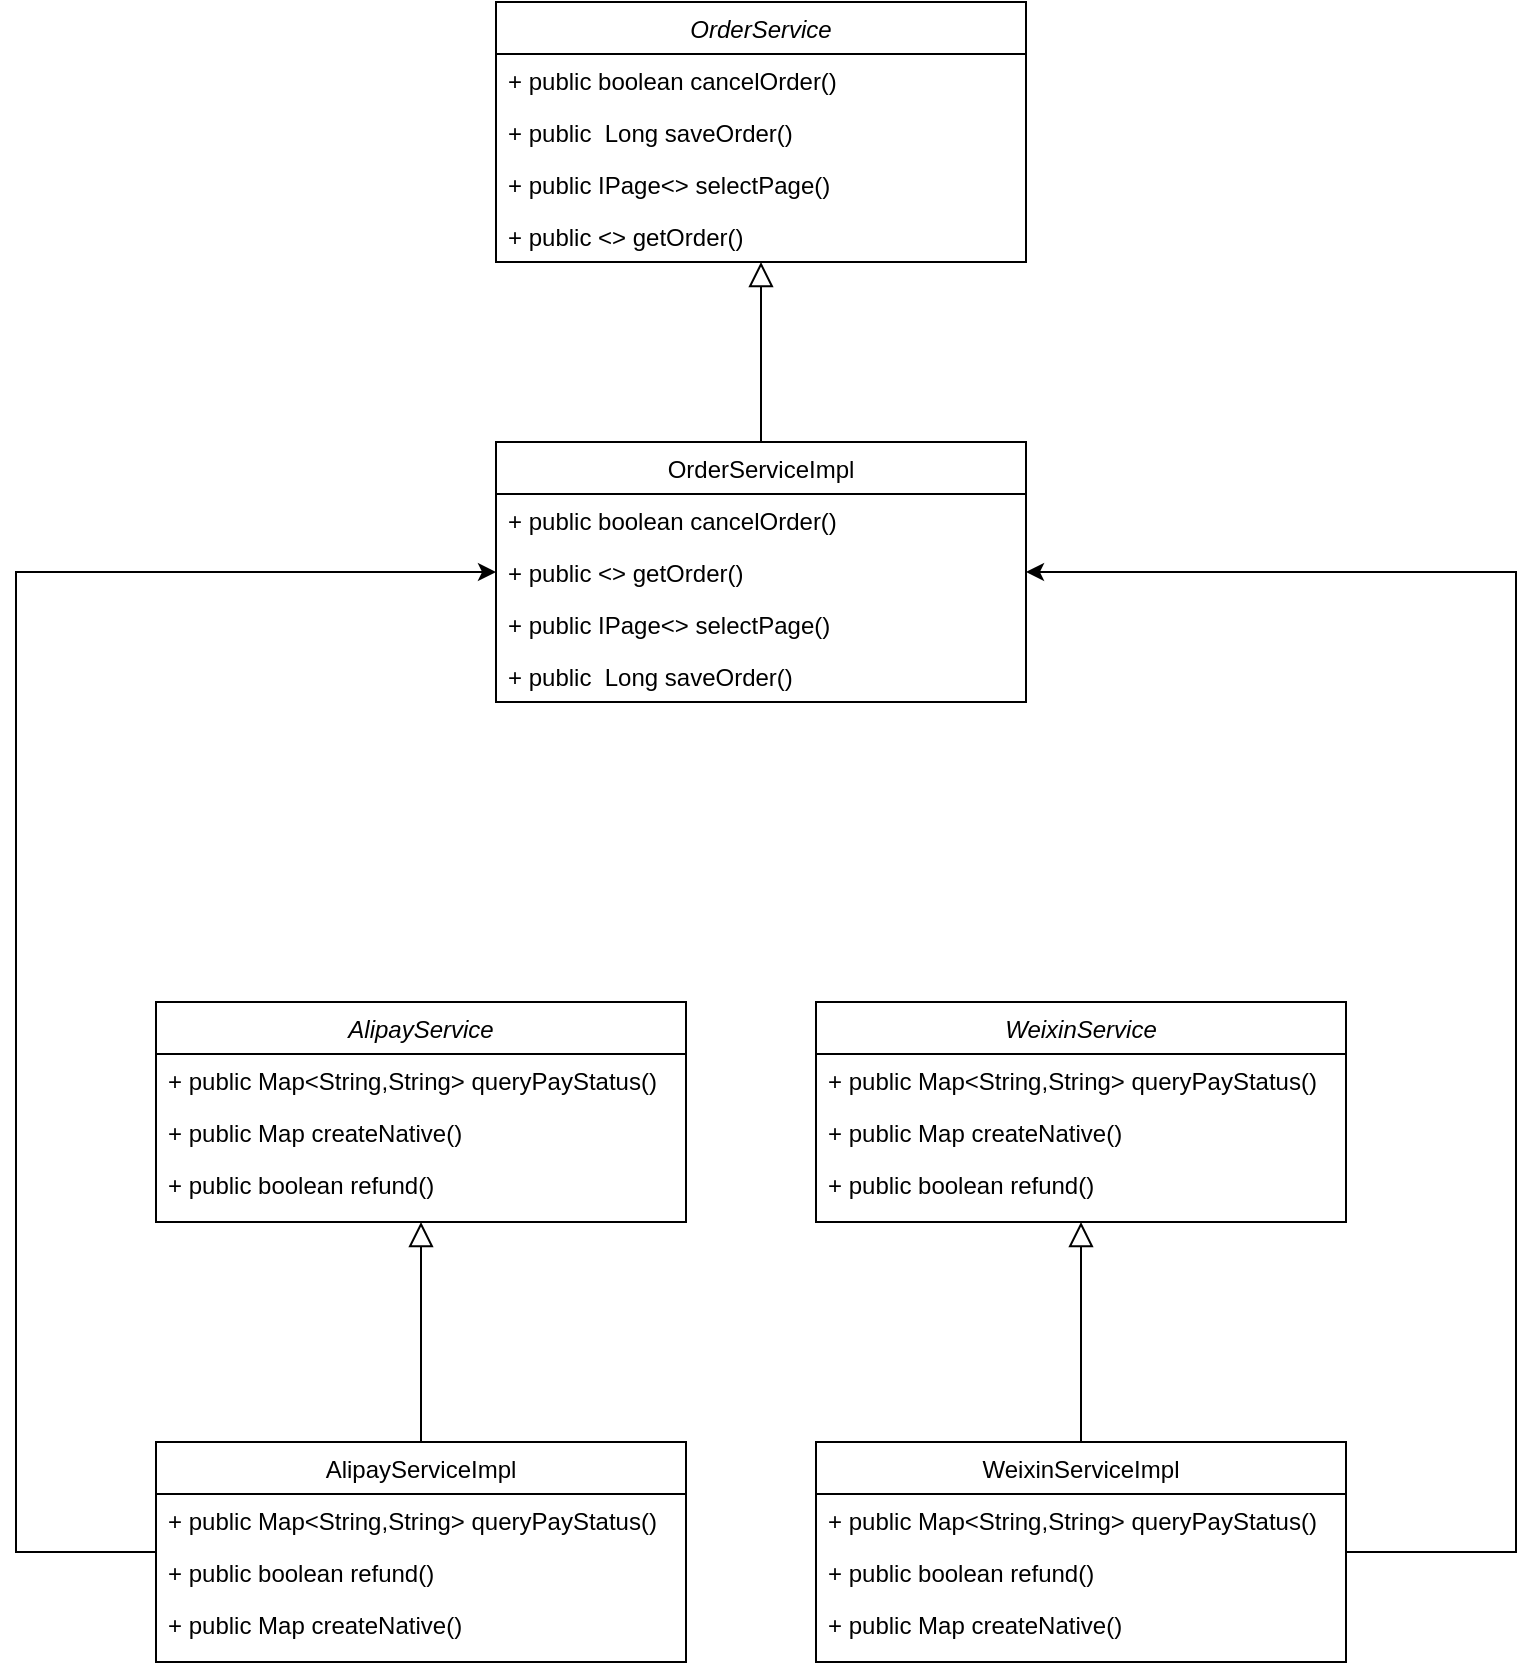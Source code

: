 <mxfile version="19.0.0" type="github">
  <diagram id="C5RBs43oDa-KdzZeNtuy" name="Page-1">
    <mxGraphModel dx="899" dy="1028" grid="1" gridSize="10" guides="1" tooltips="1" connect="1" arrows="1" fold="1" page="1" pageScale="1" pageWidth="827" pageHeight="1169" math="0" shadow="0">
      <root>
        <mxCell id="WIyWlLk6GJQsqaUBKTNV-0" />
        <mxCell id="WIyWlLk6GJQsqaUBKTNV-1" parent="WIyWlLk6GJQsqaUBKTNV-0" />
        <mxCell id="tTJYjtSSK5r7J9hHDgjI-0" value="AlipayService" style="swimlane;fontStyle=2;align=center;verticalAlign=top;childLayout=stackLayout;horizontal=1;startSize=26;horizontalStack=0;resizeParent=1;resizeLast=0;collapsible=1;marginBottom=0;rounded=0;shadow=0;strokeWidth=1;" vertex="1" parent="WIyWlLk6GJQsqaUBKTNV-1">
          <mxGeometry x="90" y="730" width="265" height="110" as="geometry">
            <mxRectangle x="230" y="140" width="160" height="26" as="alternateBounds" />
          </mxGeometry>
        </mxCell>
        <mxCell id="tTJYjtSSK5r7J9hHDgjI-1" value="+ public Map&lt;String,String&gt; queryPayStatus()" style="text;align=left;verticalAlign=top;spacingLeft=4;spacingRight=4;overflow=hidden;rotatable=0;points=[[0,0.5],[1,0.5]];portConstraint=eastwest;" vertex="1" parent="tTJYjtSSK5r7J9hHDgjI-0">
          <mxGeometry y="26" width="265" height="26" as="geometry" />
        </mxCell>
        <mxCell id="tTJYjtSSK5r7J9hHDgjI-2" value="+ public Map createNative()" style="text;align=left;verticalAlign=top;spacingLeft=4;spacingRight=4;overflow=hidden;rotatable=0;points=[[0,0.5],[1,0.5]];portConstraint=eastwest;rounded=0;shadow=0;html=0;" vertex="1" parent="tTJYjtSSK5r7J9hHDgjI-0">
          <mxGeometry y="52" width="265" height="26" as="geometry" />
        </mxCell>
        <mxCell id="tTJYjtSSK5r7J9hHDgjI-7" value="+ public boolean refund()" style="text;align=left;verticalAlign=top;spacingLeft=4;spacingRight=4;overflow=hidden;rotatable=0;points=[[0,0.5],[1,0.5]];portConstraint=eastwest;rounded=0;shadow=0;html=0;" vertex="1" parent="tTJYjtSSK5r7J9hHDgjI-0">
          <mxGeometry y="78" width="265" height="26" as="geometry" />
        </mxCell>
        <mxCell id="tTJYjtSSK5r7J9hHDgjI-38" style="edgeStyle=orthogonalEdgeStyle;rounded=0;orthogonalLoop=1;jettySize=auto;html=1;entryX=0;entryY=0.5;entryDx=0;entryDy=0;" edge="1" parent="WIyWlLk6GJQsqaUBKTNV-1" source="tTJYjtSSK5r7J9hHDgjI-3" target="tTJYjtSSK5r7J9hHDgjI-34">
          <mxGeometry relative="1" as="geometry">
            <Array as="points">
              <mxPoint x="20" y="1005" />
              <mxPoint x="20" y="515" />
            </Array>
          </mxGeometry>
        </mxCell>
        <mxCell id="tTJYjtSSK5r7J9hHDgjI-3" value="AlipayServiceImpl" style="swimlane;fontStyle=0;align=center;verticalAlign=top;childLayout=stackLayout;horizontal=1;startSize=26;horizontalStack=0;resizeParent=1;resizeLast=0;collapsible=1;marginBottom=0;rounded=0;shadow=0;strokeWidth=1;" vertex="1" parent="WIyWlLk6GJQsqaUBKTNV-1">
          <mxGeometry x="90" y="950" width="265" height="110" as="geometry">
            <mxRectangle x="130" y="380" width="160" height="26" as="alternateBounds" />
          </mxGeometry>
        </mxCell>
        <mxCell id="tTJYjtSSK5r7J9hHDgjI-9" value="+ public Map&lt;String,String&gt; queryPayStatus()" style="text;align=left;verticalAlign=top;spacingLeft=4;spacingRight=4;overflow=hidden;rotatable=0;points=[[0,0.5],[1,0.5]];portConstraint=eastwest;" vertex="1" parent="tTJYjtSSK5r7J9hHDgjI-3">
          <mxGeometry y="26" width="265" height="26" as="geometry" />
        </mxCell>
        <mxCell id="tTJYjtSSK5r7J9hHDgjI-11" value="+ public boolean refund()" style="text;align=left;verticalAlign=top;spacingLeft=4;spacingRight=4;overflow=hidden;rotatable=0;points=[[0,0.5],[1,0.5]];portConstraint=eastwest;rounded=0;shadow=0;html=0;" vertex="1" parent="tTJYjtSSK5r7J9hHDgjI-3">
          <mxGeometry y="52" width="265" height="26" as="geometry" />
        </mxCell>
        <mxCell id="tTJYjtSSK5r7J9hHDgjI-10" value="+ public Map createNative()" style="text;align=left;verticalAlign=top;spacingLeft=4;spacingRight=4;overflow=hidden;rotatable=0;points=[[0,0.5],[1,0.5]];portConstraint=eastwest;rounded=0;shadow=0;html=0;" vertex="1" parent="tTJYjtSSK5r7J9hHDgjI-3">
          <mxGeometry y="78" width="265" height="26" as="geometry" />
        </mxCell>
        <mxCell id="tTJYjtSSK5r7J9hHDgjI-6" value="" style="endArrow=block;endSize=10;endFill=0;shadow=0;strokeWidth=1;rounded=0;edgeStyle=elbowEdgeStyle;elbow=vertical;" edge="1" parent="WIyWlLk6GJQsqaUBKTNV-1" source="tTJYjtSSK5r7J9hHDgjI-3" target="tTJYjtSSK5r7J9hHDgjI-0">
          <mxGeometry width="160" relative="1" as="geometry">
            <mxPoint x="65" y="823" as="sourcePoint" />
            <mxPoint x="65" y="823" as="targetPoint" />
          </mxGeometry>
        </mxCell>
        <mxCell id="tTJYjtSSK5r7J9hHDgjI-12" value="WeixinService" style="swimlane;fontStyle=2;align=center;verticalAlign=top;childLayout=stackLayout;horizontal=1;startSize=26;horizontalStack=0;resizeParent=1;resizeLast=0;collapsible=1;marginBottom=0;rounded=0;shadow=0;strokeWidth=1;" vertex="1" parent="WIyWlLk6GJQsqaUBKTNV-1">
          <mxGeometry x="420" y="730" width="265" height="110" as="geometry">
            <mxRectangle x="230" y="140" width="160" height="26" as="alternateBounds" />
          </mxGeometry>
        </mxCell>
        <mxCell id="tTJYjtSSK5r7J9hHDgjI-13" value="+ public Map&lt;String,String&gt; queryPayStatus()" style="text;align=left;verticalAlign=top;spacingLeft=4;spacingRight=4;overflow=hidden;rotatable=0;points=[[0,0.5],[1,0.5]];portConstraint=eastwest;" vertex="1" parent="tTJYjtSSK5r7J9hHDgjI-12">
          <mxGeometry y="26" width="265" height="26" as="geometry" />
        </mxCell>
        <mxCell id="tTJYjtSSK5r7J9hHDgjI-14" value="+ public Map createNative()" style="text;align=left;verticalAlign=top;spacingLeft=4;spacingRight=4;overflow=hidden;rotatable=0;points=[[0,0.5],[1,0.5]];portConstraint=eastwest;rounded=0;shadow=0;html=0;" vertex="1" parent="tTJYjtSSK5r7J9hHDgjI-12">
          <mxGeometry y="52" width="265" height="26" as="geometry" />
        </mxCell>
        <mxCell id="tTJYjtSSK5r7J9hHDgjI-15" value="+ public boolean refund()" style="text;align=left;verticalAlign=top;spacingLeft=4;spacingRight=4;overflow=hidden;rotatable=0;points=[[0,0.5],[1,0.5]];portConstraint=eastwest;rounded=0;shadow=0;html=0;" vertex="1" parent="tTJYjtSSK5r7J9hHDgjI-12">
          <mxGeometry y="78" width="265" height="26" as="geometry" />
        </mxCell>
        <mxCell id="tTJYjtSSK5r7J9hHDgjI-37" style="edgeStyle=orthogonalEdgeStyle;rounded=0;orthogonalLoop=1;jettySize=auto;html=1;entryX=1;entryY=0.5;entryDx=0;entryDy=0;" edge="1" parent="WIyWlLk6GJQsqaUBKTNV-1" source="tTJYjtSSK5r7J9hHDgjI-16" target="tTJYjtSSK5r7J9hHDgjI-34">
          <mxGeometry relative="1" as="geometry">
            <Array as="points">
              <mxPoint x="770" y="1005" />
              <mxPoint x="770" y="515" />
            </Array>
          </mxGeometry>
        </mxCell>
        <mxCell id="tTJYjtSSK5r7J9hHDgjI-16" value="WeixinServiceImpl" style="swimlane;fontStyle=0;align=center;verticalAlign=top;childLayout=stackLayout;horizontal=1;startSize=26;horizontalStack=0;resizeParent=1;resizeLast=0;collapsible=1;marginBottom=0;rounded=0;shadow=0;strokeWidth=1;" vertex="1" parent="WIyWlLk6GJQsqaUBKTNV-1">
          <mxGeometry x="420" y="950" width="265" height="110" as="geometry">
            <mxRectangle x="130" y="380" width="160" height="26" as="alternateBounds" />
          </mxGeometry>
        </mxCell>
        <mxCell id="tTJYjtSSK5r7J9hHDgjI-17" value="+ public Map&lt;String,String&gt; queryPayStatus()" style="text;align=left;verticalAlign=top;spacingLeft=4;spacingRight=4;overflow=hidden;rotatable=0;points=[[0,0.5],[1,0.5]];portConstraint=eastwest;" vertex="1" parent="tTJYjtSSK5r7J9hHDgjI-16">
          <mxGeometry y="26" width="265" height="26" as="geometry" />
        </mxCell>
        <mxCell id="tTJYjtSSK5r7J9hHDgjI-18" value="+ public boolean refund()" style="text;align=left;verticalAlign=top;spacingLeft=4;spacingRight=4;overflow=hidden;rotatable=0;points=[[0,0.5],[1,0.5]];portConstraint=eastwest;rounded=0;shadow=0;html=0;" vertex="1" parent="tTJYjtSSK5r7J9hHDgjI-16">
          <mxGeometry y="52" width="265" height="26" as="geometry" />
        </mxCell>
        <mxCell id="tTJYjtSSK5r7J9hHDgjI-19" value="+ public Map createNative()" style="text;align=left;verticalAlign=top;spacingLeft=4;spacingRight=4;overflow=hidden;rotatable=0;points=[[0,0.5],[1,0.5]];portConstraint=eastwest;rounded=0;shadow=0;html=0;" vertex="1" parent="tTJYjtSSK5r7J9hHDgjI-16">
          <mxGeometry y="78" width="265" height="26" as="geometry" />
        </mxCell>
        <mxCell id="tTJYjtSSK5r7J9hHDgjI-20" value="" style="endArrow=block;endSize=10;endFill=0;shadow=0;strokeWidth=1;rounded=0;edgeStyle=elbowEdgeStyle;elbow=vertical;" edge="1" parent="WIyWlLk6GJQsqaUBKTNV-1" source="tTJYjtSSK5r7J9hHDgjI-16" target="tTJYjtSSK5r7J9hHDgjI-12">
          <mxGeometry width="160" relative="1" as="geometry">
            <mxPoint x="395" y="823" as="sourcePoint" />
            <mxPoint x="395" y="823" as="targetPoint" />
          </mxGeometry>
        </mxCell>
        <mxCell id="tTJYjtSSK5r7J9hHDgjI-21" value="OrderService" style="swimlane;fontStyle=2;align=center;verticalAlign=top;childLayout=stackLayout;horizontal=1;startSize=26;horizontalStack=0;resizeParent=1;resizeLast=0;collapsible=1;marginBottom=0;rounded=0;shadow=0;strokeWidth=1;" vertex="1" parent="WIyWlLk6GJQsqaUBKTNV-1">
          <mxGeometry x="260" y="230" width="265" height="130" as="geometry">
            <mxRectangle x="230" y="140" width="160" height="26" as="alternateBounds" />
          </mxGeometry>
        </mxCell>
        <mxCell id="tTJYjtSSK5r7J9hHDgjI-22" value="+ public boolean cancelOrder()" style="text;align=left;verticalAlign=top;spacingLeft=4;spacingRight=4;overflow=hidden;rotatable=0;points=[[0,0.5],[1,0.5]];portConstraint=eastwest;" vertex="1" parent="tTJYjtSSK5r7J9hHDgjI-21">
          <mxGeometry y="26" width="265" height="26" as="geometry" />
        </mxCell>
        <mxCell id="tTJYjtSSK5r7J9hHDgjI-23" value="+ public  Long saveOrder()" style="text;align=left;verticalAlign=top;spacingLeft=4;spacingRight=4;overflow=hidden;rotatable=0;points=[[0,0.5],[1,0.5]];portConstraint=eastwest;rounded=0;shadow=0;html=0;" vertex="1" parent="tTJYjtSSK5r7J9hHDgjI-21">
          <mxGeometry y="52" width="265" height="26" as="geometry" />
        </mxCell>
        <mxCell id="tTJYjtSSK5r7J9hHDgjI-30" value="+ public IPage&lt;&gt; selectPage()" style="text;align=left;verticalAlign=top;spacingLeft=4;spacingRight=4;overflow=hidden;rotatable=0;points=[[0,0.5],[1,0.5]];portConstraint=eastwest;" vertex="1" parent="tTJYjtSSK5r7J9hHDgjI-21">
          <mxGeometry y="78" width="265" height="26" as="geometry" />
        </mxCell>
        <mxCell id="tTJYjtSSK5r7J9hHDgjI-24" value="+ public &lt;&gt; getOrder()" style="text;align=left;verticalAlign=top;spacingLeft=4;spacingRight=4;overflow=hidden;rotatable=0;points=[[0,0.5],[1,0.5]];portConstraint=eastwest;rounded=0;shadow=0;html=0;" vertex="1" parent="tTJYjtSSK5r7J9hHDgjI-21">
          <mxGeometry y="104" width="265" height="26" as="geometry" />
        </mxCell>
        <mxCell id="tTJYjtSSK5r7J9hHDgjI-25" value="OrderServiceImpl" style="swimlane;fontStyle=0;align=center;verticalAlign=top;childLayout=stackLayout;horizontal=1;startSize=26;horizontalStack=0;resizeParent=1;resizeLast=0;collapsible=1;marginBottom=0;rounded=0;shadow=0;strokeWidth=1;" vertex="1" parent="WIyWlLk6GJQsqaUBKTNV-1">
          <mxGeometry x="260" y="450" width="265" height="130" as="geometry">
            <mxRectangle x="130" y="380" width="160" height="26" as="alternateBounds" />
          </mxGeometry>
        </mxCell>
        <mxCell id="tTJYjtSSK5r7J9hHDgjI-31" value="+ public boolean cancelOrder()" style="text;align=left;verticalAlign=top;spacingLeft=4;spacingRight=4;overflow=hidden;rotatable=0;points=[[0,0.5],[1,0.5]];portConstraint=eastwest;" vertex="1" parent="tTJYjtSSK5r7J9hHDgjI-25">
          <mxGeometry y="26" width="265" height="26" as="geometry" />
        </mxCell>
        <mxCell id="tTJYjtSSK5r7J9hHDgjI-34" value="+ public &lt;&gt; getOrder()" style="text;align=left;verticalAlign=top;spacingLeft=4;spacingRight=4;overflow=hidden;rotatable=0;points=[[0,0.5],[1,0.5]];portConstraint=eastwest;rounded=0;shadow=0;html=0;" vertex="1" parent="tTJYjtSSK5r7J9hHDgjI-25">
          <mxGeometry y="52" width="265" height="26" as="geometry" />
        </mxCell>
        <mxCell id="tTJYjtSSK5r7J9hHDgjI-33" value="+ public IPage&lt;&gt; selectPage()" style="text;align=left;verticalAlign=top;spacingLeft=4;spacingRight=4;overflow=hidden;rotatable=0;points=[[0,0.5],[1,0.5]];portConstraint=eastwest;" vertex="1" parent="tTJYjtSSK5r7J9hHDgjI-25">
          <mxGeometry y="78" width="265" height="26" as="geometry" />
        </mxCell>
        <mxCell id="tTJYjtSSK5r7J9hHDgjI-32" value="+ public  Long saveOrder()" style="text;align=left;verticalAlign=top;spacingLeft=4;spacingRight=4;overflow=hidden;rotatable=0;points=[[0,0.5],[1,0.5]];portConstraint=eastwest;rounded=0;shadow=0;html=0;" vertex="1" parent="tTJYjtSSK5r7J9hHDgjI-25">
          <mxGeometry y="104" width="265" height="26" as="geometry" />
        </mxCell>
        <mxCell id="tTJYjtSSK5r7J9hHDgjI-29" value="" style="endArrow=block;endSize=10;endFill=0;shadow=0;strokeWidth=1;rounded=0;edgeStyle=elbowEdgeStyle;elbow=vertical;" edge="1" parent="WIyWlLk6GJQsqaUBKTNV-1" source="tTJYjtSSK5r7J9hHDgjI-25" target="tTJYjtSSK5r7J9hHDgjI-21">
          <mxGeometry width="160" relative="1" as="geometry">
            <mxPoint x="215" y="323" as="sourcePoint" />
            <mxPoint x="215" y="323" as="targetPoint" />
          </mxGeometry>
        </mxCell>
      </root>
    </mxGraphModel>
  </diagram>
</mxfile>
